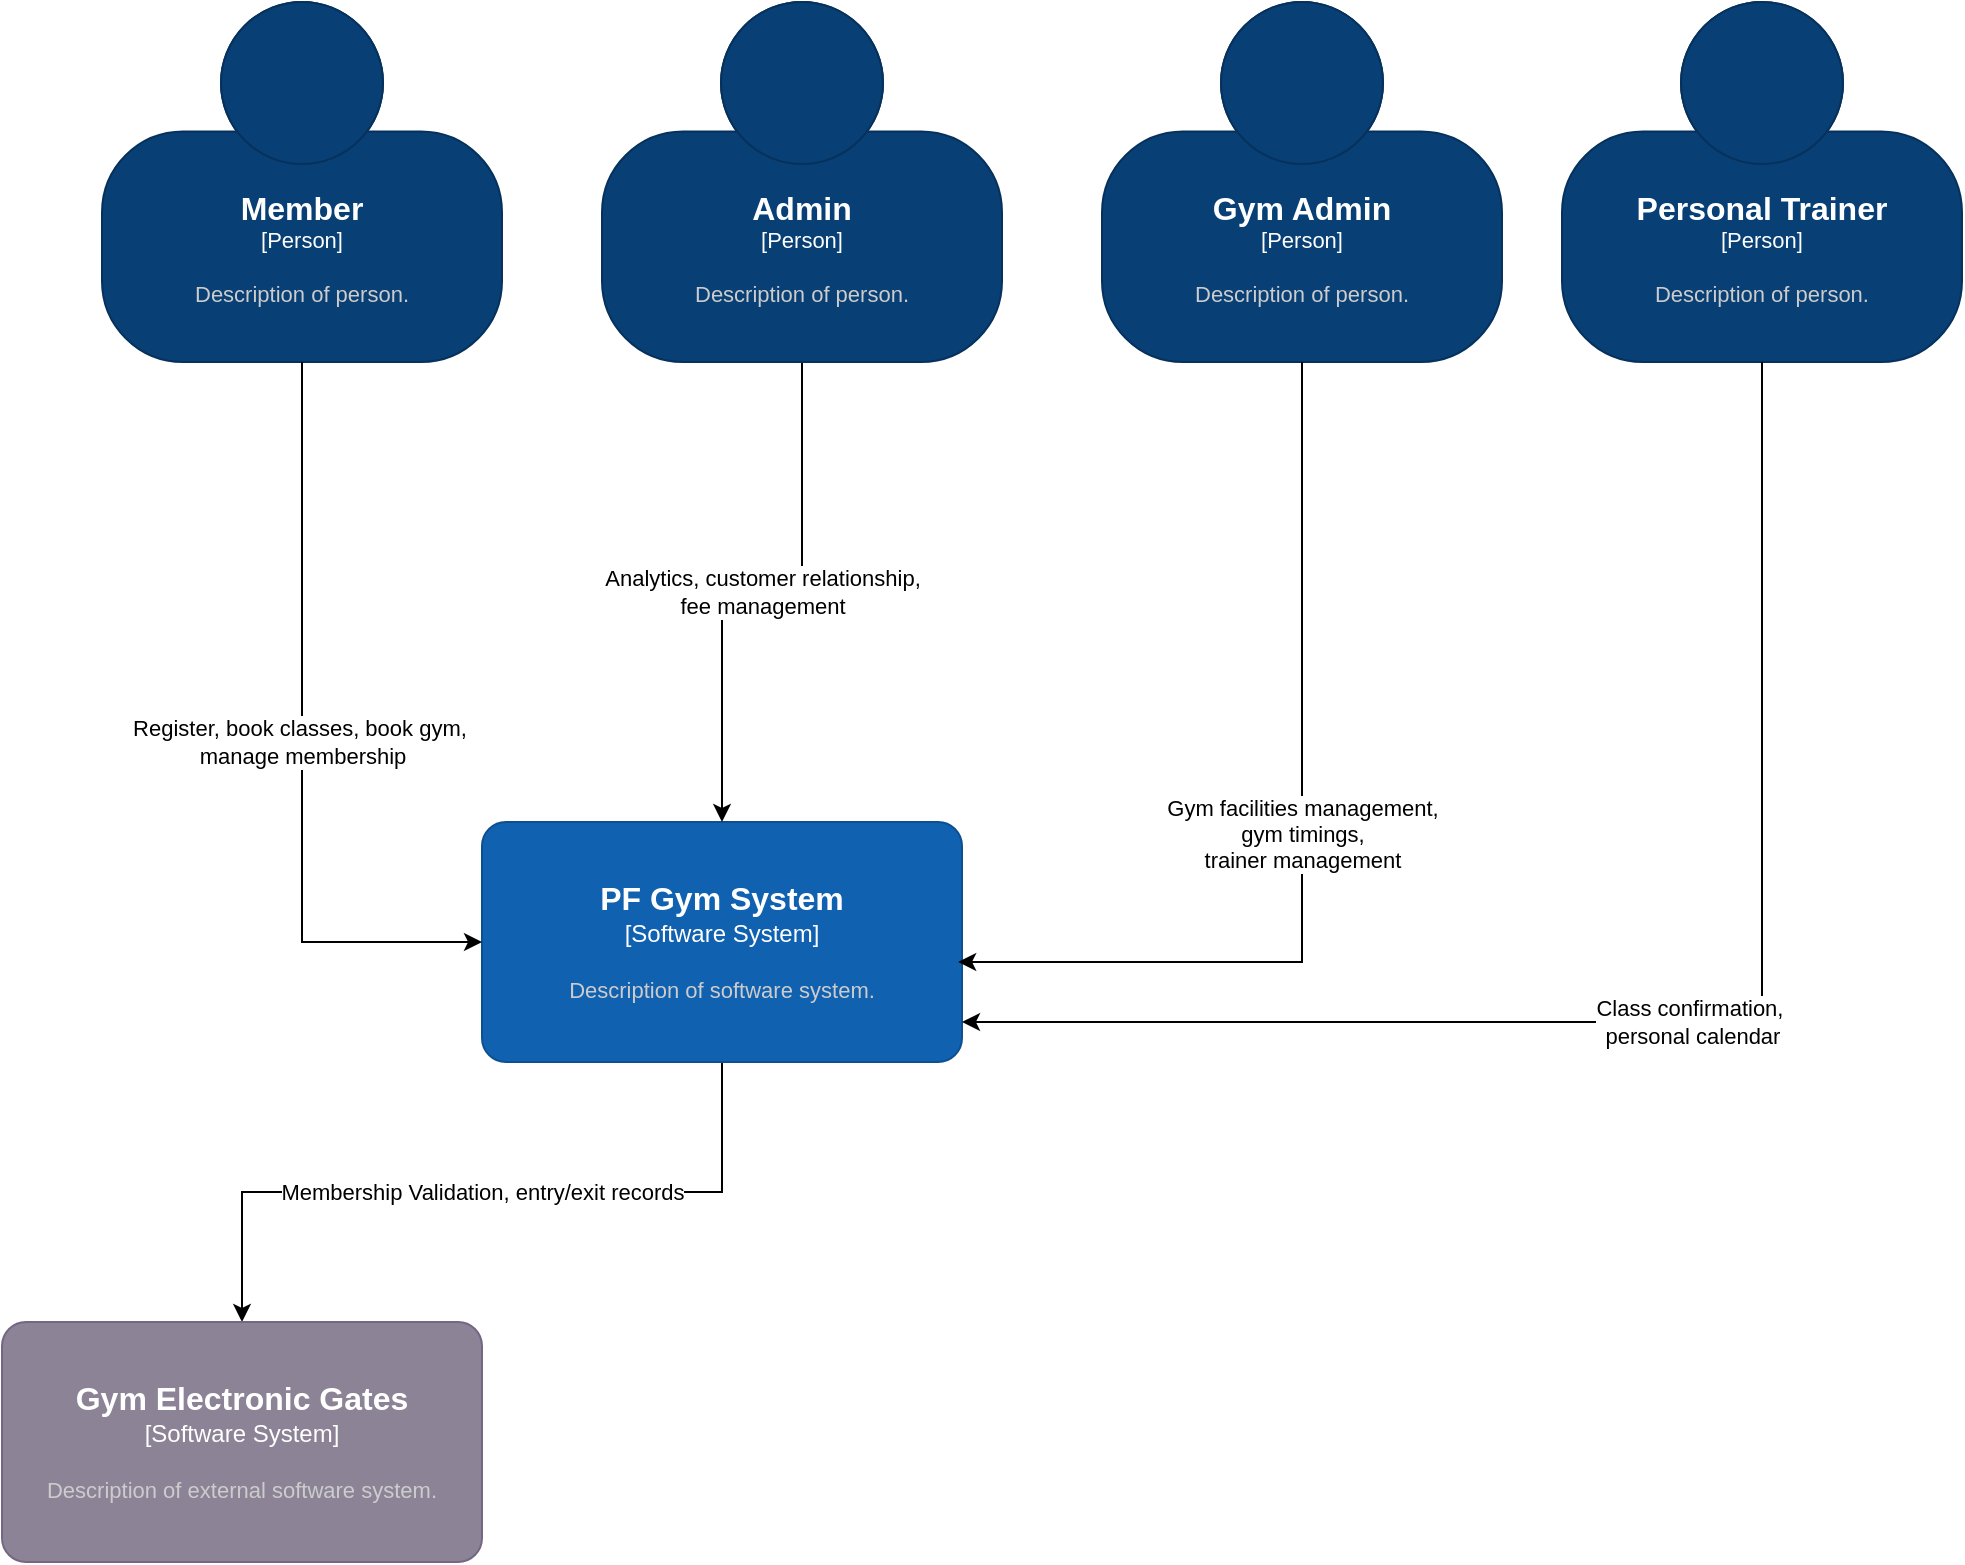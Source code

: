 <mxfile version="26.1.3">
  <diagram name="Context" id="LvFqGwTY1o6b8E_vU9Ks">
    <mxGraphModel dx="1434" dy="859" grid="1" gridSize="10" guides="1" tooltips="1" connect="1" arrows="1" fold="1" page="1" pageScale="1" pageWidth="827" pageHeight="1169" math="0" shadow="0">
      <root>
        <mxCell id="0" />
        <mxCell id="1" parent="0" />
        <object placeholders="1" c4Name="Member" c4Type="Person" c4Description="Description of person." label="&lt;font style=&quot;font-size: 16px&quot;&gt;&lt;b&gt;%c4Name%&lt;/b&gt;&lt;/font&gt;&lt;div&gt;[%c4Type%]&lt;/div&gt;&lt;br&gt;&lt;div&gt;&lt;font style=&quot;font-size: 11px&quot;&gt;&lt;font color=&quot;#cccccc&quot;&gt;%c4Description%&lt;/font&gt;&lt;/div&gt;" id="bJkPRvJNoD6mYq-3a80p-1">
          <mxCell style="html=1;fontSize=11;dashed=0;whiteSpace=wrap;fillColor=#083F75;strokeColor=#06315C;fontColor=#ffffff;shape=mxgraph.c4.person2;align=center;metaEdit=1;points=[[0.5,0,0],[1,0.5,0],[1,0.75,0],[0.75,1,0],[0.5,1,0],[0.25,1,0],[0,0.75,0],[0,0.5,0]];resizable=0;" vertex="1" parent="1">
            <mxGeometry x="110" y="80" width="200" height="180" as="geometry" />
          </mxCell>
        </object>
        <mxCell id="bJkPRvJNoD6mYq-3a80p-12" value="Membership Validation, entry/exit records" style="edgeStyle=orthogonalEdgeStyle;rounded=0;orthogonalLoop=1;jettySize=auto;html=1;" edge="1" parent="1" source="bJkPRvJNoD6mYq-3a80p-2" target="bJkPRvJNoD6mYq-3a80p-11">
          <mxGeometry relative="1" as="geometry" />
        </mxCell>
        <object placeholders="1" c4Name="PF Gym System" c4Type="Software System" c4Description="Description of software system." label="&lt;font style=&quot;font-size: 16px&quot;&gt;&lt;b&gt;%c4Name%&lt;/b&gt;&lt;/font&gt;&lt;div&gt;[%c4Type%]&lt;/div&gt;&lt;br&gt;&lt;div&gt;&lt;font style=&quot;font-size: 11px&quot;&gt;&lt;font color=&quot;#cccccc&quot;&gt;%c4Description%&lt;/font&gt;&lt;/div&gt;" id="bJkPRvJNoD6mYq-3a80p-2">
          <mxCell style="rounded=1;whiteSpace=wrap;html=1;labelBackgroundColor=none;fillColor=#1061B0;fontColor=#ffffff;align=center;arcSize=10;strokeColor=#0D5091;metaEdit=1;resizable=0;points=[[0.25,0,0],[0.5,0,0],[0.75,0,0],[1,0.25,0],[1,0.5,0],[1,0.75,0],[0.75,1,0],[0.5,1,0],[0.25,1,0],[0,0.75,0],[0,0.5,0],[0,0.25,0]];" vertex="1" parent="1">
            <mxGeometry x="300" y="490" width="240" height="120" as="geometry" />
          </mxCell>
        </object>
        <mxCell id="bJkPRvJNoD6mYq-3a80p-6" value="Analytics, customer relationship,&lt;div&gt;fee management&lt;/div&gt;" style="edgeStyle=orthogonalEdgeStyle;rounded=0;orthogonalLoop=1;jettySize=auto;html=1;" edge="1" parent="1" source="bJkPRvJNoD6mYq-3a80p-3" target="bJkPRvJNoD6mYq-3a80p-2">
          <mxGeometry relative="1" as="geometry" />
        </mxCell>
        <object placeholders="1" c4Name="Admin" c4Type="Person" c4Description="Description of person." label="&lt;font style=&quot;font-size: 16px&quot;&gt;&lt;b&gt;%c4Name%&lt;/b&gt;&lt;/font&gt;&lt;div&gt;[%c4Type%]&lt;/div&gt;&lt;br&gt;&lt;div&gt;&lt;font style=&quot;font-size: 11px&quot;&gt;&lt;font color=&quot;#cccccc&quot;&gt;%c4Description%&lt;/font&gt;&lt;/div&gt;" id="bJkPRvJNoD6mYq-3a80p-3">
          <mxCell style="html=1;fontSize=11;dashed=0;whiteSpace=wrap;fillColor=#083F75;strokeColor=#06315C;fontColor=#ffffff;shape=mxgraph.c4.person2;align=center;metaEdit=1;points=[[0.5,0,0],[1,0.5,0],[1,0.75,0],[0.75,1,0],[0.5,1,0],[0.25,1,0],[0,0.75,0],[0,0.5,0]];resizable=0;" vertex="1" parent="1">
            <mxGeometry x="360" y="80" width="200" height="180" as="geometry" />
          </mxCell>
        </object>
        <object placeholders="1" c4Name="Gym Admin" c4Type="Person" c4Description="Description of person." label="&lt;font style=&quot;font-size: 16px&quot;&gt;&lt;b&gt;%c4Name%&lt;/b&gt;&lt;/font&gt;&lt;div&gt;[%c4Type%]&lt;/div&gt;&lt;br&gt;&lt;div&gt;&lt;font style=&quot;font-size: 11px&quot;&gt;&lt;font color=&quot;#cccccc&quot;&gt;%c4Description%&lt;/font&gt;&lt;/div&gt;" id="bJkPRvJNoD6mYq-3a80p-4">
          <mxCell style="html=1;fontSize=11;dashed=0;whiteSpace=wrap;fillColor=#083F75;strokeColor=#06315C;fontColor=#ffffff;shape=mxgraph.c4.person2;align=center;metaEdit=1;points=[[0.5,0,0],[1,0.5,0],[1,0.75,0],[0.75,1,0],[0.5,1,0],[0.25,1,0],[0,0.75,0],[0,0.5,0]];resizable=0;" vertex="1" parent="1">
            <mxGeometry x="610" y="80" width="200" height="180" as="geometry" />
          </mxCell>
        </object>
        <mxCell id="bJkPRvJNoD6mYq-3a80p-5" value="Register, book classes, book gym,&amp;nbsp;&lt;div&gt;manage membership&lt;/div&gt;" style="edgeStyle=orthogonalEdgeStyle;rounded=0;orthogonalLoop=1;jettySize=auto;html=1;entryX=0;entryY=0.5;entryDx=0;entryDy=0;entryPerimeter=0;" edge="1" parent="1" source="bJkPRvJNoD6mYq-3a80p-1" target="bJkPRvJNoD6mYq-3a80p-2">
          <mxGeometry relative="1" as="geometry" />
        </mxCell>
        <mxCell id="bJkPRvJNoD6mYq-3a80p-7" value="Gym facilities management,&lt;div&gt;gym timings,&lt;/div&gt;&lt;div&gt;trainer management&lt;/div&gt;" style="edgeStyle=orthogonalEdgeStyle;rounded=0;orthogonalLoop=1;jettySize=auto;html=1;entryX=0.992;entryY=0.583;entryDx=0;entryDy=0;entryPerimeter=0;" edge="1" parent="1" source="bJkPRvJNoD6mYq-3a80p-4" target="bJkPRvJNoD6mYq-3a80p-2">
          <mxGeometry relative="1" as="geometry">
            <Array as="points">
              <mxPoint x="710" y="560" />
            </Array>
          </mxGeometry>
        </mxCell>
        <object placeholders="1" c4Name="Personal Trainer" c4Type="Person" c4Description="Description of person." label="&lt;font style=&quot;font-size: 16px&quot;&gt;&lt;b&gt;%c4Name%&lt;/b&gt;&lt;/font&gt;&lt;div&gt;[%c4Type%]&lt;/div&gt;&lt;br&gt;&lt;div&gt;&lt;font style=&quot;font-size: 11px&quot;&gt;&lt;font color=&quot;#cccccc&quot;&gt;%c4Description%&lt;/font&gt;&lt;/div&gt;" id="bJkPRvJNoD6mYq-3a80p-8">
          <mxCell style="html=1;fontSize=11;dashed=0;whiteSpace=wrap;fillColor=#083F75;strokeColor=#06315C;fontColor=#ffffff;shape=mxgraph.c4.person2;align=center;metaEdit=1;points=[[0.5,0,0],[1,0.5,0],[1,0.75,0],[0.75,1,0],[0.5,1,0],[0.25,1,0],[0,0.75,0],[0,0.5,0]];resizable=0;" vertex="1" parent="1">
            <mxGeometry x="840" y="80" width="200" height="180" as="geometry" />
          </mxCell>
        </object>
        <mxCell id="bJkPRvJNoD6mYq-3a80p-9" value="Class confirmation,&amp;nbsp;&lt;div&gt;personal calendar&lt;/div&gt;" style="edgeStyle=orthogonalEdgeStyle;rounded=0;orthogonalLoop=1;jettySize=auto;html=1;" edge="1" parent="1" source="bJkPRvJNoD6mYq-3a80p-8" target="bJkPRvJNoD6mYq-3a80p-2">
          <mxGeometry relative="1" as="geometry">
            <mxPoint x="940" y="330" as="sourcePoint" />
            <mxPoint x="540" y="590" as="targetPoint" />
            <Array as="points">
              <mxPoint x="940" y="590" />
            </Array>
          </mxGeometry>
        </mxCell>
        <object placeholders="1" c4Name="Gym Electronic Gates" c4Type="Software System" c4Description="Description of external software system." label="&lt;font style=&quot;font-size: 16px&quot;&gt;&lt;b&gt;%c4Name%&lt;/b&gt;&lt;/font&gt;&lt;div&gt;[%c4Type%]&lt;/div&gt;&lt;br&gt;&lt;div&gt;&lt;font style=&quot;font-size: 11px&quot;&gt;&lt;font color=&quot;#cccccc&quot;&gt;%c4Description%&lt;/font&gt;&lt;/div&gt;" id="bJkPRvJNoD6mYq-3a80p-11">
          <mxCell style="rounded=1;whiteSpace=wrap;html=1;labelBackgroundColor=none;fillColor=#8C8496;fontColor=#ffffff;align=center;arcSize=10;strokeColor=#736782;metaEdit=1;resizable=0;points=[[0.25,0,0],[0.5,0,0],[0.75,0,0],[1,0.25,0],[1,0.5,0],[1,0.75,0],[0.75,1,0],[0.5,1,0],[0.25,1,0],[0,0.75,0],[0,0.5,0],[0,0.25,0]];" vertex="1" parent="1">
            <mxGeometry x="60" y="740" width="240" height="120" as="geometry" />
          </mxCell>
        </object>
      </root>
    </mxGraphModel>
  </diagram>
</mxfile>

